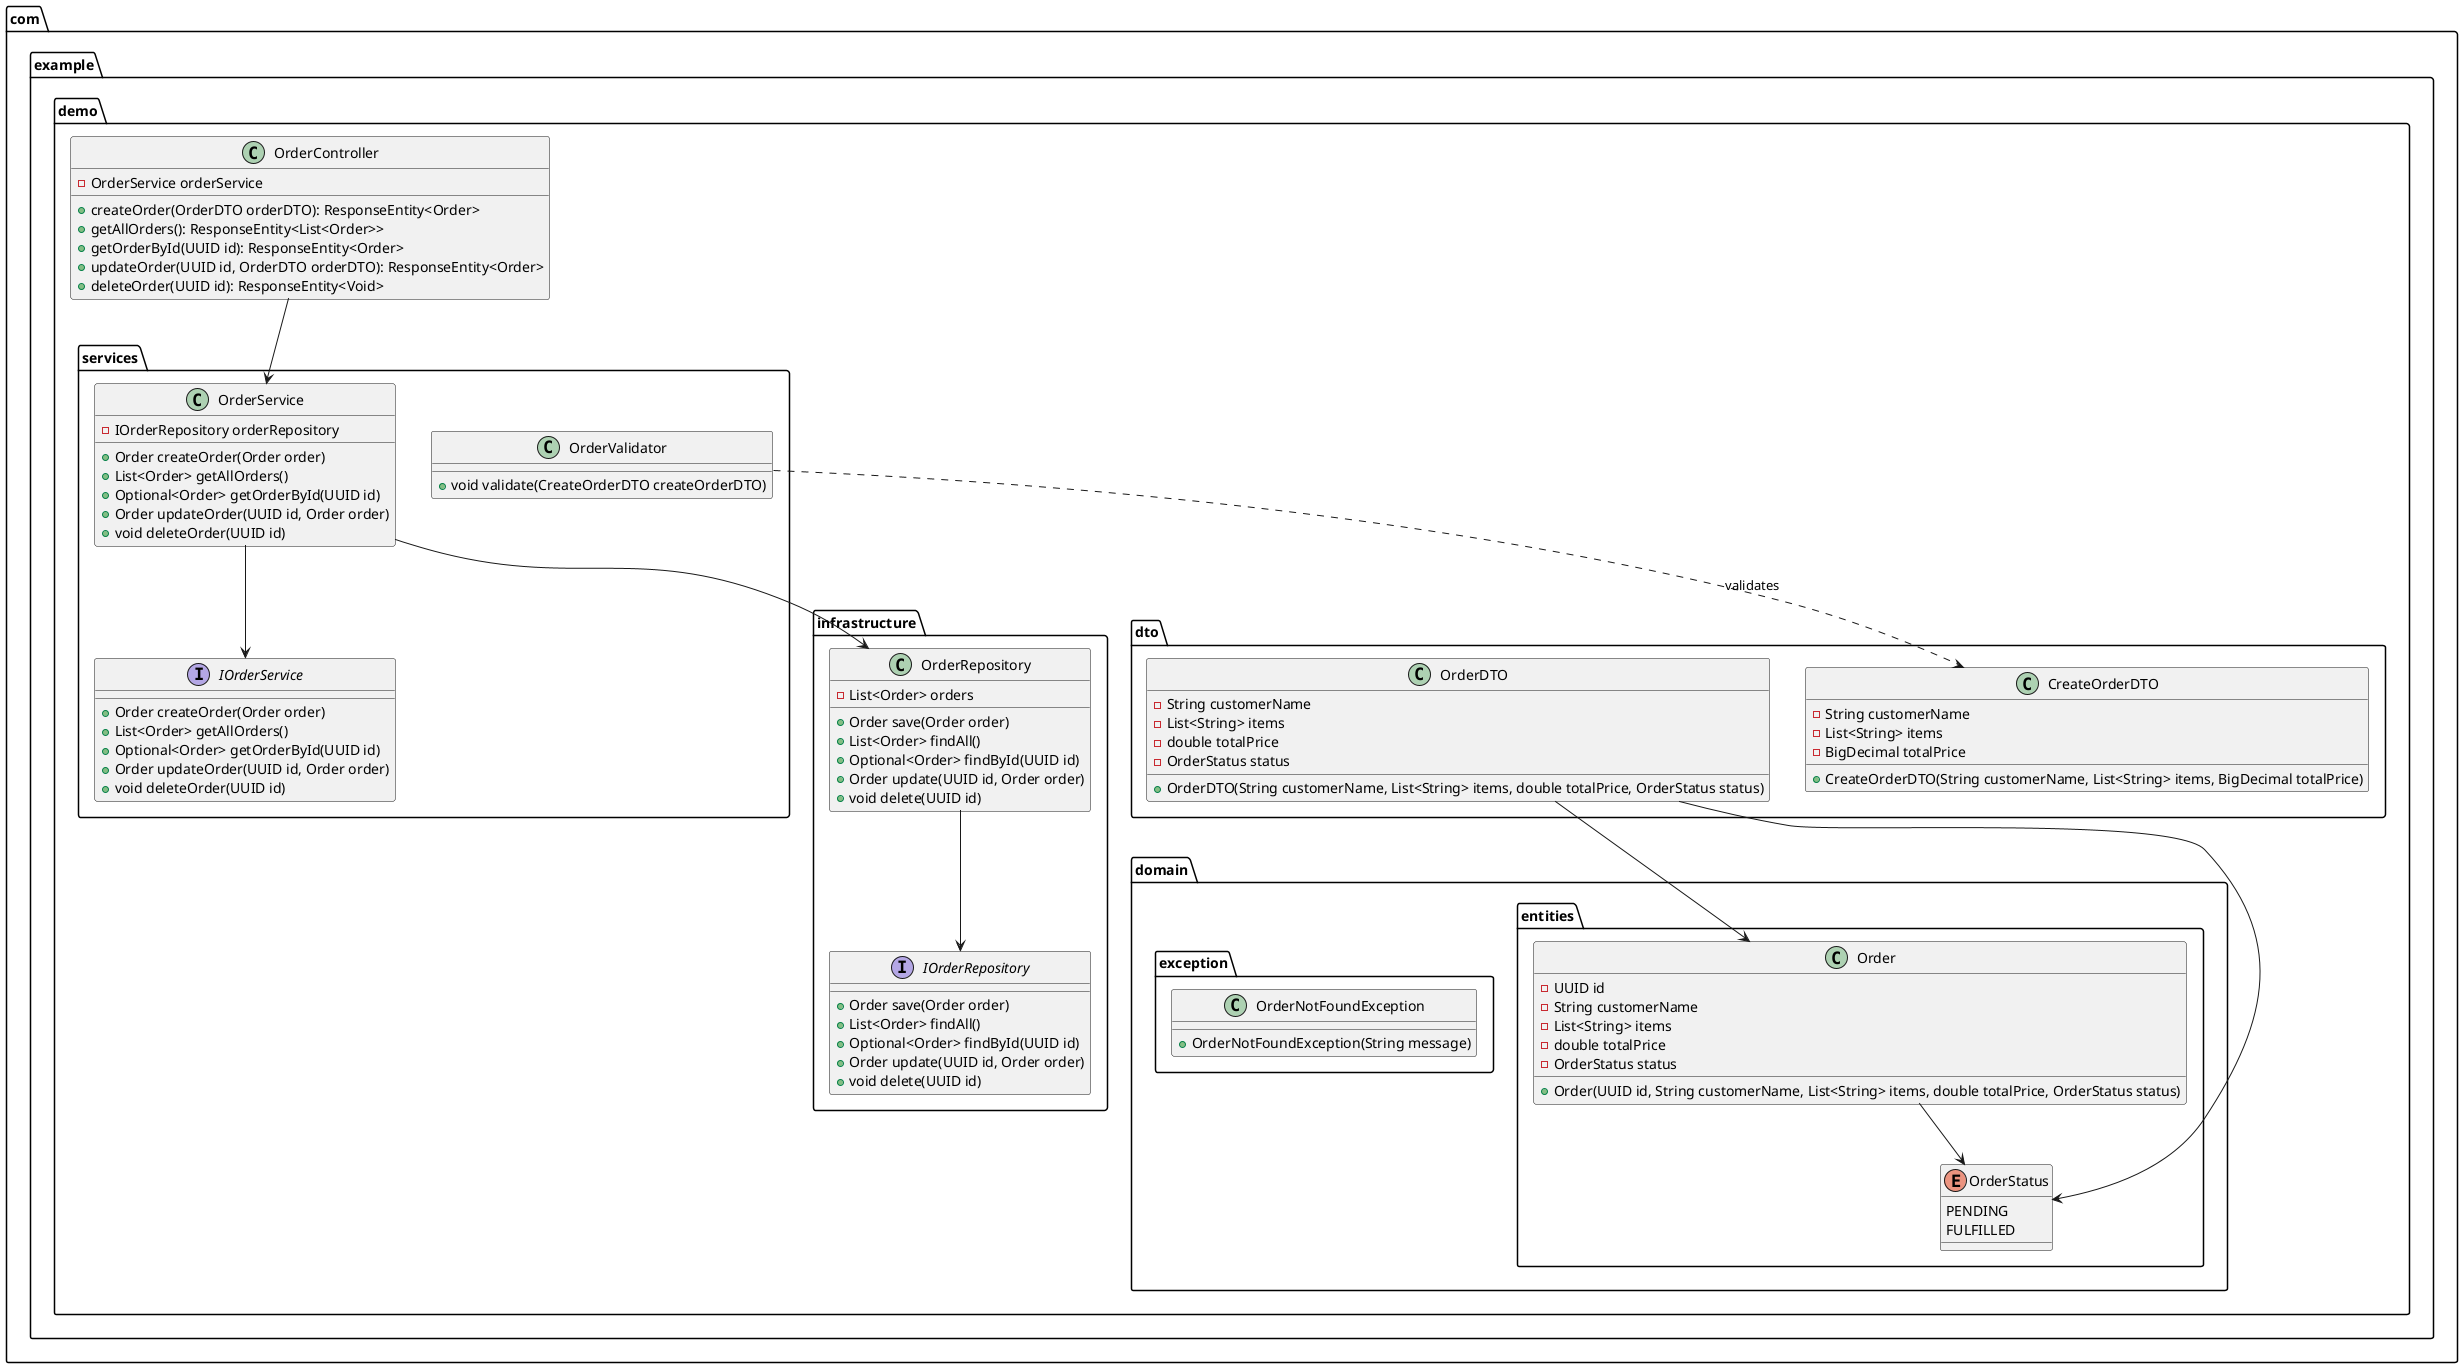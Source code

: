 @startuml

package com.example.demo.domain.entities {
    class Order {
        - UUID id
        - String customerName
        - List<String> items
        - double totalPrice
        - OrderStatus status
        + Order(UUID id, String customerName, List<String> items, double totalPrice, OrderStatus status)
    }

    enum OrderStatus {
        PENDING
        FULFILLED
    }
}

package com.example.demo.domain.exception {
    class OrderNotFoundException {
        + OrderNotFoundException(String message)
    }
}

package com.example.demo.dto {
    class CreateOrderDTO {
        - String customerName
        - List<String> items
        - BigDecimal totalPrice
        + CreateOrderDTO(String customerName, List<String> items, BigDecimal totalPrice)
    }

    class OrderDTO {
        - String customerName
        - List<String> items
        - double totalPrice
        - OrderStatus status
        + OrderDTO(String customerName, List<String> items, double totalPrice, OrderStatus status)
    }
}

package com.example.demo.infrastructure {
    interface IOrderRepository {
        + Order save(Order order)
        + List<Order> findAll()
        + Optional<Order> findById(UUID id)
        + Order update(UUID id, Order order)
        + void delete(UUID id)
    }

    class OrderRepository {
        - List<Order> orders
        + Order save(Order order)
        + List<Order> findAll()
        + Optional<Order> findById(UUID id)
        + Order update(UUID id, Order order)
        + void delete(UUID id)
    }
}

package com.example.demo.services {
    interface IOrderService {
        + Order createOrder(Order order)
        + List<Order> getAllOrders()
        + Optional<Order> getOrderById(UUID id)
        + Order updateOrder(UUID id, Order order)
        + void deleteOrder(UUID id)
    }

    class OrderService {
        - IOrderRepository orderRepository
        + Order createOrder(Order order)
        + List<Order> getAllOrders()
        + Optional<Order> getOrderById(UUID id)
        + Order updateOrder(UUID id, Order order)
        + void deleteOrder(UUID id)
    }

    class OrderValidator {
        + void validate(CreateOrderDTO createOrderDTO)
    }
}

package com.example.demo {
    class OrderController {
        - OrderService orderService
        + createOrder(OrderDTO orderDTO): ResponseEntity<Order>
        + getAllOrders(): ResponseEntity<List<Order>>
        + getOrderById(UUID id): ResponseEntity<Order>
        + updateOrder(UUID id, OrderDTO orderDTO): ResponseEntity<Order>
        + deleteOrder(UUID id): ResponseEntity<Void>
    }
}

OrderRepository --> IOrderRepository
OrderService --> IOrderService
OrderController --> OrderService
OrderService --> OrderRepository
OrderValidator ..> CreateOrderDTO : validates
Order --> OrderStatus
OrderDTO --> Order
OrderDTO --> OrderStatus

@enduml
